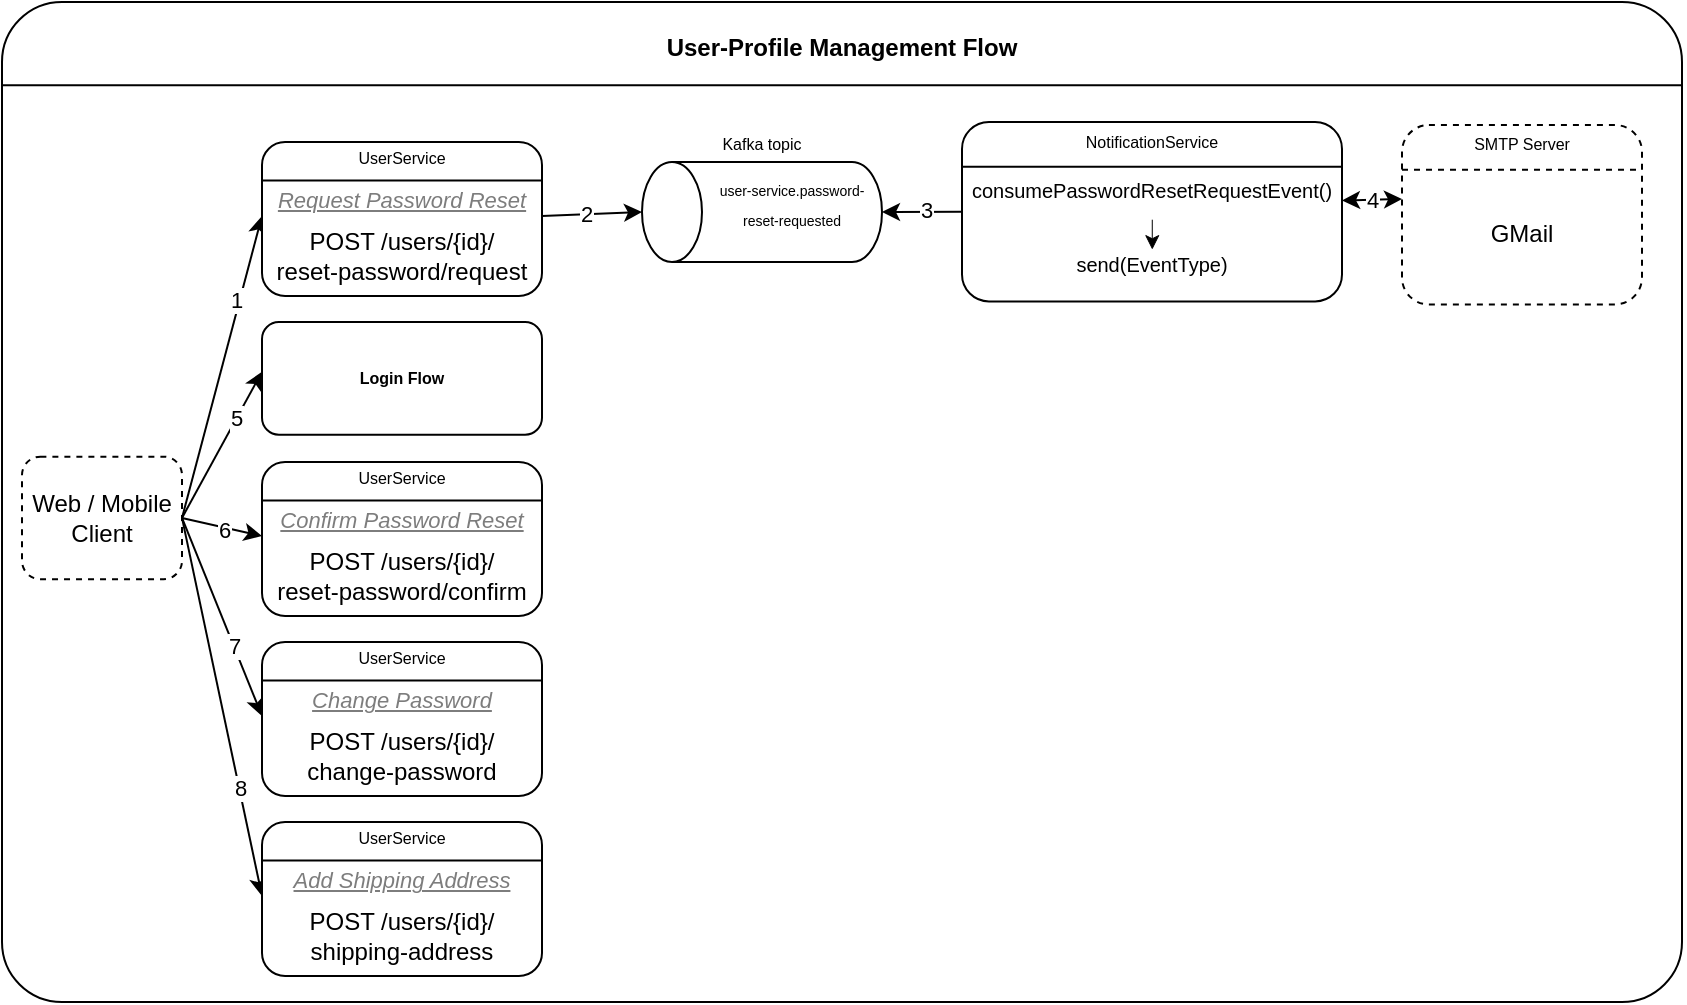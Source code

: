 <mxfile version="26.0.9">
  <diagram name="Page-1" id="WvCnCqAWnMIpbijHtHZL">
    <mxGraphModel dx="1304" dy="825" grid="1" gridSize="10" guides="1" tooltips="1" connect="1" arrows="1" fold="1" page="1" pageScale="1" pageWidth="900" pageHeight="550" math="0" shadow="0" adaptiveColors="none">
      <root>
        <mxCell id="0" />
        <mxCell id="1" parent="0" />
        <mxCell id="gqzV20gzdIuS-wF16u76-38" value="" style="group" vertex="1" connectable="0" parent="1">
          <mxGeometry x="40" y="20" width="840" height="500" as="geometry" />
        </mxCell>
        <mxCell id="aZz8Aj8nYfByZGTupD_b-3" value="" style="rounded=1;whiteSpace=wrap;html=1;container=0;arcSize=6;movable=1;resizable=1;rotatable=1;deletable=1;editable=1;locked=0;connectable=1;" parent="gqzV20gzdIuS-wF16u76-38" vertex="1">
          <mxGeometry width="840" height="500" as="geometry" />
        </mxCell>
        <mxCell id="aZz8Aj8nYfByZGTupD_b-5" value="&lt;b&gt;&lt;font style=&quot;font-size: 12px;&quot;&gt;User-Profile Management Flow&lt;/font&gt;&lt;/b&gt;" style="text;html=1;align=center;verticalAlign=middle;whiteSpace=wrap;rounded=0;fontSize=8;container=0;movable=1;resizable=1;rotatable=1;deletable=1;editable=1;locked=0;connectable=1;" parent="gqzV20gzdIuS-wF16u76-38" vertex="1">
          <mxGeometry width="840.0" height="46.733" as="geometry" />
        </mxCell>
        <mxCell id="aZz8Aj8nYfByZGTupD_b-4" value="" style="endArrow=none;html=1;rounded=0;exitX=0;exitY=0.25;exitDx=0;exitDy=0;entryX=1;entryY=0.25;entryDx=0;entryDy=0;movable=1;resizable=1;rotatable=1;deletable=1;editable=1;locked=0;connectable=1;" parent="gqzV20gzdIuS-wF16u76-38" edge="1">
          <mxGeometry width="50" height="50" relative="1" as="geometry">
            <mxPoint y="41.67" as="sourcePoint" />
            <mxPoint x="840.0" y="41.67" as="targetPoint" />
          </mxGeometry>
        </mxCell>
        <mxCell id="aZz8Aj8nYfByZGTupD_b-11" value="Web / Mobile Client" style="rounded=1;whiteSpace=wrap;html=1;dashed=1;container=0;movable=1;resizable=1;rotatable=1;deletable=1;editable=1;locked=0;connectable=1;" parent="1" vertex="1">
          <mxGeometry x="50" y="247.319" width="80" height="61.277" as="geometry" />
        </mxCell>
        <mxCell id="aZz8Aj8nYfByZGTupD_b-44" value="" style="endArrow=classic;startArrow=classic;html=1;rounded=0;exitX=1;exitY=0.75;exitDx=0;exitDy=0;entryX=0;entryY=0.25;entryDx=0;entryDy=0;movable=1;resizable=1;rotatable=1;deletable=1;editable=1;locked=0;connectable=1;" parent="1" source="aZz8Aj8nYfByZGTupD_b-28" target="aZz8Aj8nYfByZGTupD_b-35" edge="1">
          <mxGeometry width="50" height="50" relative="1" as="geometry">
            <mxPoint x="650" y="275.905" as="sourcePoint" />
            <mxPoint x="700" y="201.133" as="targetPoint" />
          </mxGeometry>
        </mxCell>
        <mxCell id="aZz8Aj8nYfByZGTupD_b-68" value="4" style="edgeLabel;html=1;align=center;verticalAlign=middle;resizable=1;points=[];container=0;movable=1;rotatable=1;deletable=1;editable=1;locked=0;connectable=1;" parent="aZz8Aj8nYfByZGTupD_b-44" vertex="1" connectable="0">
          <mxGeometry x="-0.03" relative="1" as="geometry">
            <mxPoint as="offset" />
          </mxGeometry>
        </mxCell>
        <mxCell id="aZz8Aj8nYfByZGTupD_b-32" value="" style="rounded=1;whiteSpace=wrap;html=1;dashed=1;container=0;movable=1;resizable=1;rotatable=1;deletable=1;editable=1;locked=0;connectable=1;" parent="1" vertex="1">
          <mxGeometry x="740" y="81.498" width="120" height="89.726" as="geometry" />
        </mxCell>
        <mxCell id="aZz8Aj8nYfByZGTupD_b-33" value="" style="endArrow=none;html=1;rounded=0;exitX=0;exitY=0.25;exitDx=0;exitDy=0;entryX=1;entryY=0.25;entryDx=0;entryDy=0;dashed=1;movable=1;resizable=1;rotatable=1;deletable=1;editable=1;locked=0;connectable=1;" parent="1" source="aZz8Aj8nYfByZGTupD_b-32" target="aZz8Aj8nYfByZGTupD_b-32" edge="1">
          <mxGeometry width="50" height="50" relative="1" as="geometry">
            <mxPoint x="750" y="111.077" as="sourcePoint" />
            <mxPoint x="800.24" y="51.589" as="targetPoint" />
          </mxGeometry>
        </mxCell>
        <mxCell id="aZz8Aj8nYfByZGTupD_b-34" value="SMTP Server" style="text;html=1;align=center;verticalAlign=middle;whiteSpace=wrap;rounded=0;fontSize=8;container=0;movable=1;resizable=1;rotatable=1;deletable=1;editable=1;locked=0;connectable=1;" parent="1" vertex="1">
          <mxGeometry x="740" y="81.498" width="120" height="19.441" as="geometry" />
        </mxCell>
        <mxCell id="aZz8Aj8nYfByZGTupD_b-35" value="GMail" style="text;html=1;align=center;verticalAlign=middle;whiteSpace=wrap;rounded=0;container=0;movable=1;resizable=1;rotatable=1;deletable=1;editable=1;locked=0;connectable=1;" parent="1" vertex="1">
          <mxGeometry x="740" y="100.938" width="120" height="70.286" as="geometry" />
        </mxCell>
        <mxCell id="aZz8Aj8nYfByZGTupD_b-25" value="" style="rounded=1;whiteSpace=wrap;html=1;container=0;movable=1;resizable=1;rotatable=1;deletable=1;editable=1;locked=0;connectable=1;" parent="1" vertex="1">
          <mxGeometry x="520" y="80.002" width="190" height="89.726" as="geometry" />
        </mxCell>
        <mxCell id="aZz8Aj8nYfByZGTupD_b-26" value="" style="endArrow=none;html=1;rounded=0;exitX=0;exitY=0.25;exitDx=0;exitDy=0;entryX=1;entryY=0.25;entryDx=0;entryDy=0;movable=1;resizable=1;rotatable=1;deletable=1;editable=1;locked=0;connectable=1;" parent="1" source="aZz8Aj8nYfByZGTupD_b-25" target="aZz8Aj8nYfByZGTupD_b-25" edge="1">
          <mxGeometry width="50" height="50" relative="1" as="geometry">
            <mxPoint x="535.833" y="109.582" as="sourcePoint" />
            <mxPoint x="615.38" y="50.093" as="targetPoint" />
          </mxGeometry>
        </mxCell>
        <mxCell id="aZz8Aj8nYfByZGTupD_b-27" value="NotificationService" style="text;html=1;align=center;verticalAlign=middle;whiteSpace=wrap;rounded=0;fontSize=8;container=0;movable=1;resizable=1;rotatable=1;deletable=1;editable=1;locked=0;connectable=1;" parent="1" vertex="1">
          <mxGeometry x="520" y="80.002" width="190" height="19.441" as="geometry" />
        </mxCell>
        <mxCell id="aZz8Aj8nYfByZGTupD_b-28" value="consumePasswordResetRequestEvent()" style="text;html=1;align=center;verticalAlign=middle;whiteSpace=wrap;rounded=0;container=0;fontSize=10;movable=1;resizable=1;rotatable=1;deletable=1;editable=1;locked=0;connectable=1;" parent="1" vertex="1">
          <mxGeometry x="520" y="102.434" width="190" height="22.432" as="geometry" />
        </mxCell>
        <mxCell id="aZz8Aj8nYfByZGTupD_b-29" style="edgeStyle=orthogonalEdgeStyle;orthogonalLoop=1;jettySize=auto;html=1;exitX=0.5;exitY=1;exitDx=0;exitDy=0;rounded=1;curved=0;strokeWidth=0.5;shadow=0;flowAnimation=0;movable=1;resizable=1;rotatable=1;deletable=1;editable=1;locked=0;connectable=1;" parent="1" edge="1">
          <mxGeometry relative="1" as="geometry">
            <mxPoint x="614.884" y="128.604" as="sourcePoint" />
            <mxPoint x="614.884" y="143.558" as="targetPoint" />
          </mxGeometry>
        </mxCell>
        <mxCell id="aZz8Aj8nYfByZGTupD_b-30" value="send(EventType)" style="text;html=1;align=center;verticalAlign=middle;whiteSpace=wrap;rounded=0;container=0;fontSize=10;movable=1;resizable=1;rotatable=1;deletable=1;editable=1;locked=0;connectable=1;" parent="1" vertex="1">
          <mxGeometry x="520" y="139.82" width="190" height="22.432" as="geometry" />
        </mxCell>
        <mxCell id="aZz8Aj8nYfByZGTupD_b-43" value="" style="endArrow=classic;html=1;rounded=0;exitX=0;exitY=0.5;exitDx=0;exitDy=0;entryX=0.5;entryY=1;entryDx=0;entryDy=0;entryPerimeter=0;movable=1;resizable=1;rotatable=1;deletable=1;editable=1;locked=0;connectable=1;" parent="1" source="aZz8Aj8nYfByZGTupD_b-25" target="aZz8Aj8nYfByZGTupD_b-8" edge="1">
          <mxGeometry width="50" height="50" relative="1" as="geometry">
            <mxPoint x="480" y="170" as="sourcePoint" />
            <mxPoint x="436" y="207" as="targetPoint" />
          </mxGeometry>
        </mxCell>
        <mxCell id="aZz8Aj8nYfByZGTupD_b-67" value="3" style="edgeLabel;html=1;align=center;verticalAlign=middle;resizable=1;points=[];container=0;movable=1;rotatable=1;deletable=1;editable=1;locked=0;connectable=1;" parent="aZz8Aj8nYfByZGTupD_b-43" vertex="1" connectable="0">
          <mxGeometry x="-0.079" y="-1" relative="1" as="geometry">
            <mxPoint as="offset" />
          </mxGeometry>
        </mxCell>
        <mxCell id="aZz8Aj8nYfByZGTupD_b-6" value="" style="endArrow=classic;html=1;rounded=0;exitX=1;exitY=1;exitDx=0;exitDy=0;entryX=0.5;entryY=0;entryDx=0;entryDy=0;entryPerimeter=0;movable=1;resizable=1;rotatable=1;deletable=1;editable=1;locked=0;connectable=1;" parent="1" source="gqzV20gzdIuS-wF16u76-6" target="aZz8Aj8nYfByZGTupD_b-8" edge="1">
          <mxGeometry width="50" height="50" relative="1" as="geometry">
            <mxPoint x="330" y="143" as="sourcePoint" />
            <mxPoint x="410" y="135.5" as="targetPoint" />
          </mxGeometry>
        </mxCell>
        <mxCell id="aZz8Aj8nYfByZGTupD_b-66" value="2" style="edgeLabel;html=1;align=center;verticalAlign=middle;resizable=1;points=[];container=0;movable=1;rotatable=1;deletable=1;editable=1;locked=0;connectable=1;" parent="aZz8Aj8nYfByZGTupD_b-6" vertex="1" connectable="0">
          <mxGeometry x="-0.146" relative="1" as="geometry">
            <mxPoint as="offset" />
          </mxGeometry>
        </mxCell>
        <mxCell id="aZz8Aj8nYfByZGTupD_b-8" value="" style="shape=cylinder3;whiteSpace=wrap;html=1;boundedLbl=1;backgroundOutline=1;size=15;direction=north;container=0;movable=1;resizable=1;rotatable=1;deletable=1;editable=1;locked=0;connectable=1;" parent="1" vertex="1">
          <mxGeometry x="360" y="100" width="120" height="50" as="geometry" />
        </mxCell>
        <mxCell id="aZz8Aj8nYfByZGTupD_b-9" value="&lt;font style=&quot;font-size: 8px;&quot;&gt;Kafka topic&lt;/font&gt;" style="text;html=1;align=center;verticalAlign=middle;whiteSpace=wrap;rounded=0;container=0;movable=1;resizable=1;rotatable=1;deletable=1;editable=1;locked=0;connectable=1;" parent="1" vertex="1">
          <mxGeometry x="360" y="80" width="120" height="20" as="geometry" />
        </mxCell>
        <mxCell id="aZz8Aj8nYfByZGTupD_b-10" value="&lt;font style=&quot;font-size: 7px;&quot;&gt;user-service.password-reset-requested&lt;/font&gt;" style="text;html=1;align=center;verticalAlign=middle;whiteSpace=wrap;rounded=0;container=0;movable=1;resizable=1;rotatable=1;deletable=1;editable=1;locked=0;connectable=1;" parent="1" vertex="1">
          <mxGeometry x="390" y="115" width="90" height="10" as="geometry" />
        </mxCell>
        <mxCell id="gqzV20gzdIuS-wF16u76-27" value="" style="endArrow=classic;html=1;rounded=0;exitX=1;exitY=0.5;exitDx=0;exitDy=0;entryX=0;entryY=0;entryDx=0;entryDy=0;movable=1;resizable=1;rotatable=1;deletable=1;editable=1;locked=0;connectable=1;" edge="1" parent="1" source="aZz8Aj8nYfByZGTupD_b-11" target="gqzV20gzdIuS-wF16u76-5">
          <mxGeometry width="50" height="50" relative="1" as="geometry">
            <mxPoint x="100" y="220" as="sourcePoint" />
            <mxPoint x="150" y="170" as="targetPoint" />
          </mxGeometry>
        </mxCell>
        <mxCell id="gqzV20gzdIuS-wF16u76-32" value="1" style="edgeLabel;html=1;align=center;verticalAlign=middle;resizable=1;points=[];movable=1;rotatable=1;deletable=1;editable=1;locked=0;connectable=1;container=0;" vertex="1" connectable="0" parent="gqzV20gzdIuS-wF16u76-27">
          <mxGeometry x="0.433" y="2" relative="1" as="geometry">
            <mxPoint as="offset" />
          </mxGeometry>
        </mxCell>
        <mxCell id="gqzV20gzdIuS-wF16u76-28" value="" style="endArrow=classic;html=1;rounded=0;exitX=1;exitY=0.5;exitDx=0;exitDy=0;entryX=0;entryY=0.25;entryDx=0;entryDy=0;movable=1;resizable=1;rotatable=1;deletable=1;editable=1;locked=0;connectable=1;" edge="1" parent="1" source="aZz8Aj8nYfByZGTupD_b-11" target="aZz8Aj8nYfByZGTupD_b-73">
          <mxGeometry width="50" height="50" relative="1" as="geometry">
            <mxPoint x="100" y="410" as="sourcePoint" />
            <mxPoint x="150" y="360" as="targetPoint" />
          </mxGeometry>
        </mxCell>
        <mxCell id="gqzV20gzdIuS-wF16u76-33" value="5" style="edgeLabel;html=1;align=center;verticalAlign=middle;resizable=1;points=[];movable=1;rotatable=1;deletable=1;editable=1;locked=0;connectable=1;container=0;" vertex="1" connectable="0" parent="gqzV20gzdIuS-wF16u76-28">
          <mxGeometry x="0.37" y="1" relative="1" as="geometry">
            <mxPoint as="offset" />
          </mxGeometry>
        </mxCell>
        <mxCell id="gqzV20gzdIuS-wF16u76-29" value="" style="endArrow=classic;html=1;rounded=0;exitX=1;exitY=0.5;exitDx=0;exitDy=0;entryX=0;entryY=0;entryDx=0;entryDy=0;movable=1;resizable=1;rotatable=1;deletable=1;editable=1;locked=0;connectable=1;" edge="1" parent="1" source="aZz8Aj8nYfByZGTupD_b-11" target="gqzV20gzdIuS-wF16u76-12">
          <mxGeometry width="50" height="50" relative="1" as="geometry">
            <mxPoint x="100" y="420" as="sourcePoint" />
            <mxPoint x="150" y="370" as="targetPoint" />
          </mxGeometry>
        </mxCell>
        <mxCell id="gqzV20gzdIuS-wF16u76-34" value="6" style="edgeLabel;html=1;align=center;verticalAlign=middle;resizable=1;points=[];movable=1;rotatable=1;deletable=1;editable=1;locked=0;connectable=1;container=0;" vertex="1" connectable="0" parent="gqzV20gzdIuS-wF16u76-29">
          <mxGeometry x="0.04" y="-1" relative="1" as="geometry">
            <mxPoint as="offset" />
          </mxGeometry>
        </mxCell>
        <mxCell id="gqzV20gzdIuS-wF16u76-30" value="" style="endArrow=classic;html=1;rounded=0;exitX=1;exitY=0.5;exitDx=0;exitDy=0;entryX=0;entryY=0;entryDx=0;entryDy=0;movable=1;resizable=1;rotatable=1;deletable=1;editable=1;locked=0;connectable=1;" edge="1" parent="1" source="aZz8Aj8nYfByZGTupD_b-11" target="gqzV20gzdIuS-wF16u76-18">
          <mxGeometry width="50" height="50" relative="1" as="geometry">
            <mxPoint x="110" y="400" as="sourcePoint" />
            <mxPoint x="160" y="350" as="targetPoint" />
          </mxGeometry>
        </mxCell>
        <mxCell id="gqzV20gzdIuS-wF16u76-35" value="7" style="edgeLabel;html=1;align=center;verticalAlign=middle;resizable=1;points=[];movable=1;rotatable=1;deletable=1;editable=1;locked=0;connectable=1;container=0;" vertex="1" connectable="0" parent="gqzV20gzdIuS-wF16u76-30">
          <mxGeometry x="0.282" relative="1" as="geometry">
            <mxPoint as="offset" />
          </mxGeometry>
        </mxCell>
        <mxCell id="gqzV20gzdIuS-wF16u76-31" value="" style="endArrow=classic;html=1;rounded=0;exitX=1;exitY=0.5;exitDx=0;exitDy=0;entryX=0;entryY=1;entryDx=0;entryDy=0;movable=1;resizable=1;rotatable=1;deletable=1;editable=1;locked=0;connectable=1;" edge="1" parent="1" source="aZz8Aj8nYfByZGTupD_b-11" target="gqzV20gzdIuS-wF16u76-25">
          <mxGeometry width="50" height="50" relative="1" as="geometry">
            <mxPoint x="80" y="430" as="sourcePoint" />
            <mxPoint x="130" y="380" as="targetPoint" />
          </mxGeometry>
        </mxCell>
        <mxCell id="gqzV20gzdIuS-wF16u76-36" value="8" style="edgeLabel;html=1;align=center;verticalAlign=middle;resizable=1;points=[];movable=1;rotatable=1;deletable=1;editable=1;locked=0;connectable=1;container=0;" vertex="1" connectable="0" parent="gqzV20gzdIuS-wF16u76-31">
          <mxGeometry x="0.422" relative="1" as="geometry">
            <mxPoint as="offset" />
          </mxGeometry>
        </mxCell>
        <mxCell id="gqzV20gzdIuS-wF16u76-9" value="" style="rounded=1;whiteSpace=wrap;html=1;container=0;movable=1;resizable=1;rotatable=1;deletable=1;editable=1;locked=0;connectable=1;" vertex="1" parent="1">
          <mxGeometry x="170" y="250" width="140" height="77" as="geometry" />
        </mxCell>
        <mxCell id="gqzV20gzdIuS-wF16u76-10" value="" style="endArrow=none;html=1;rounded=0;exitX=0;exitY=0.25;exitDx=0;exitDy=0;entryX=1;entryY=0.25;entryDx=0;entryDy=0;movable=1;resizable=1;rotatable=1;deletable=1;editable=1;locked=0;connectable=1;" edge="1" parent="1" source="gqzV20gzdIuS-wF16u76-9" target="gqzV20gzdIuS-wF16u76-9">
          <mxGeometry width="50" height="50" relative="1" as="geometry">
            <mxPoint x="180.0" y="269.78" as="sourcePoint" />
            <mxPoint x="230.24" y="230" as="targetPoint" />
          </mxGeometry>
        </mxCell>
        <mxCell id="gqzV20gzdIuS-wF16u76-11" value="UserService" style="text;html=1;align=center;verticalAlign=middle;whiteSpace=wrap;rounded=0;fontSize=8;container=0;movable=1;resizable=1;rotatable=1;deletable=1;editable=1;locked=0;connectable=1;" vertex="1" parent="1">
          <mxGeometry x="170" y="251" width="140" height="13" as="geometry" />
        </mxCell>
        <mxCell id="gqzV20gzdIuS-wF16u76-12" value="POST /users/{id}/&lt;div&gt;reset-password/confirm&lt;/div&gt;" style="text;html=1;align=center;verticalAlign=middle;whiteSpace=wrap;rounded=0;container=0;movable=1;resizable=1;rotatable=1;deletable=1;editable=1;locked=0;connectable=1;" vertex="1" parent="1">
          <mxGeometry x="170" y="287" width="140" height="39" as="geometry" />
        </mxCell>
        <mxCell id="gqzV20gzdIuS-wF16u76-13" value="&lt;i&gt;&lt;u&gt;&lt;font style=&quot;font-size: 11px;&quot;&gt;Confirm Password Reset&lt;/font&gt;&lt;/u&gt;&lt;/i&gt;" style="text;html=1;align=center;verticalAlign=middle;whiteSpace=wrap;rounded=0;fillColor=none;gradientColor=none;dashed=1;fontColor=#7D7D7D;container=0;movable=1;resizable=1;rotatable=1;deletable=1;editable=1;locked=0;connectable=1;" vertex="1" parent="1">
          <mxGeometry x="170" y="270" width="140" height="17" as="geometry" />
        </mxCell>
        <mxCell id="gqzV20gzdIuS-wF16u76-15" value="" style="rounded=1;whiteSpace=wrap;html=1;container=0;movable=1;resizable=1;rotatable=1;deletable=1;editable=1;locked=0;connectable=1;" vertex="1" parent="1">
          <mxGeometry x="170" y="340" width="140" height="77" as="geometry" />
        </mxCell>
        <mxCell id="gqzV20gzdIuS-wF16u76-16" value="" style="endArrow=none;html=1;rounded=0;exitX=0;exitY=0.25;exitDx=0;exitDy=0;entryX=1;entryY=0.25;entryDx=0;entryDy=0;movable=1;resizable=1;rotatable=1;deletable=1;editable=1;locked=0;connectable=1;" edge="1" parent="1" source="gqzV20gzdIuS-wF16u76-15" target="gqzV20gzdIuS-wF16u76-15">
          <mxGeometry width="50" height="50" relative="1" as="geometry">
            <mxPoint x="180.0" y="359.78" as="sourcePoint" />
            <mxPoint x="230.24" y="320" as="targetPoint" />
          </mxGeometry>
        </mxCell>
        <mxCell id="gqzV20gzdIuS-wF16u76-17" value="UserService" style="text;html=1;align=center;verticalAlign=middle;whiteSpace=wrap;rounded=0;fontSize=8;container=0;movable=1;resizable=1;rotatable=1;deletable=1;editable=1;locked=0;connectable=1;" vertex="1" parent="1">
          <mxGeometry x="170" y="341" width="140" height="13" as="geometry" />
        </mxCell>
        <mxCell id="gqzV20gzdIuS-wF16u76-18" value="POST /users/{id}/&lt;div&gt;change-password&lt;/div&gt;" style="text;html=1;align=center;verticalAlign=middle;whiteSpace=wrap;rounded=0;container=0;movable=1;resizable=1;rotatable=1;deletable=1;editable=1;locked=0;connectable=1;" vertex="1" parent="1">
          <mxGeometry x="170" y="377" width="140" height="39" as="geometry" />
        </mxCell>
        <mxCell id="gqzV20gzdIuS-wF16u76-19" value="&lt;i&gt;&lt;u&gt;&lt;font style=&quot;font-size: 11px;&quot;&gt;Change Password&lt;/font&gt;&lt;/u&gt;&lt;/i&gt;" style="text;html=1;align=center;verticalAlign=middle;whiteSpace=wrap;rounded=0;fillColor=none;gradientColor=none;dashed=1;fontColor=#7D7D7D;container=0;movable=1;resizable=1;rotatable=1;deletable=1;editable=1;locked=0;connectable=1;" vertex="1" parent="1">
          <mxGeometry x="170" y="360" width="140" height="17" as="geometry" />
        </mxCell>
        <mxCell id="gqzV20gzdIuS-wF16u76-21" value="" style="rounded=1;whiteSpace=wrap;html=1;container=0;movable=1;resizable=1;rotatable=1;deletable=1;editable=1;locked=0;connectable=1;" vertex="1" parent="1">
          <mxGeometry x="170" y="430" width="140" height="77" as="geometry" />
        </mxCell>
        <mxCell id="gqzV20gzdIuS-wF16u76-22" value="" style="endArrow=none;html=1;rounded=0;exitX=0;exitY=0.25;exitDx=0;exitDy=0;entryX=1;entryY=0.25;entryDx=0;entryDy=0;movable=1;resizable=1;rotatable=1;deletable=1;editable=1;locked=0;connectable=1;" edge="1" parent="1" source="gqzV20gzdIuS-wF16u76-21" target="gqzV20gzdIuS-wF16u76-21">
          <mxGeometry width="50" height="50" relative="1" as="geometry">
            <mxPoint x="180.0" y="449.78" as="sourcePoint" />
            <mxPoint x="230.24" y="410" as="targetPoint" />
          </mxGeometry>
        </mxCell>
        <mxCell id="gqzV20gzdIuS-wF16u76-23" value="UserService" style="text;html=1;align=center;verticalAlign=middle;whiteSpace=wrap;rounded=0;fontSize=8;container=0;movable=1;resizable=1;rotatable=1;deletable=1;editable=1;locked=0;connectable=1;" vertex="1" parent="1">
          <mxGeometry x="170" y="431" width="140" height="13" as="geometry" />
        </mxCell>
        <mxCell id="gqzV20gzdIuS-wF16u76-24" value="POST /users/{id}/&lt;div&gt;shipping-address&lt;/div&gt;" style="text;html=1;align=center;verticalAlign=middle;whiteSpace=wrap;rounded=0;container=0;movable=1;resizable=1;rotatable=1;deletable=1;editable=1;locked=0;connectable=1;" vertex="1" parent="1">
          <mxGeometry x="170" y="467" width="140" height="39" as="geometry" />
        </mxCell>
        <mxCell id="gqzV20gzdIuS-wF16u76-25" value="&lt;i&gt;&lt;u&gt;&lt;font style=&quot;font-size: 11px;&quot;&gt;Add Shipping Address&lt;/font&gt;&lt;/u&gt;&lt;/i&gt;" style="text;html=1;align=center;verticalAlign=middle;whiteSpace=wrap;rounded=0;fillColor=none;gradientColor=none;dashed=1;fontColor=#7D7D7D;container=0;movable=1;resizable=1;rotatable=1;deletable=1;editable=1;locked=0;connectable=1;" vertex="1" parent="1">
          <mxGeometry x="170" y="450" width="140" height="17" as="geometry" />
        </mxCell>
        <mxCell id="gqzV20gzdIuS-wF16u76-2" value="" style="rounded=1;whiteSpace=wrap;html=1;container=0;movable=1;resizable=1;rotatable=1;deletable=1;editable=1;locked=0;connectable=1;" vertex="1" parent="1">
          <mxGeometry x="170" y="90" width="140" height="77" as="geometry" />
        </mxCell>
        <mxCell id="gqzV20gzdIuS-wF16u76-3" value="" style="endArrow=none;html=1;rounded=0;exitX=0;exitY=0.25;exitDx=0;exitDy=0;entryX=1;entryY=0.25;entryDx=0;entryDy=0;movable=1;resizable=1;rotatable=1;deletable=1;editable=1;locked=0;connectable=1;" edge="1" parent="1" source="gqzV20gzdIuS-wF16u76-2" target="gqzV20gzdIuS-wF16u76-2">
          <mxGeometry width="50" height="50" relative="1" as="geometry">
            <mxPoint x="180.0" y="109.78" as="sourcePoint" />
            <mxPoint x="230.24" y="70" as="targetPoint" />
          </mxGeometry>
        </mxCell>
        <mxCell id="gqzV20gzdIuS-wF16u76-4" value="UserService" style="text;html=1;align=center;verticalAlign=middle;whiteSpace=wrap;rounded=0;fontSize=8;container=0;movable=1;resizable=1;rotatable=1;deletable=1;editable=1;locked=0;connectable=1;" vertex="1" parent="1">
          <mxGeometry x="170" y="91" width="140" height="13" as="geometry" />
        </mxCell>
        <mxCell id="gqzV20gzdIuS-wF16u76-5" value="POST /users/{id}/&lt;div&gt;reset-password/request&lt;/div&gt;" style="text;html=1;align=center;verticalAlign=middle;whiteSpace=wrap;rounded=0;container=0;movable=1;resizable=1;rotatable=1;deletable=1;editable=1;locked=0;connectable=1;" vertex="1" parent="1">
          <mxGeometry x="170" y="127" width="140" height="39" as="geometry" />
        </mxCell>
        <mxCell id="gqzV20gzdIuS-wF16u76-6" value="&lt;i&gt;&lt;u&gt;&lt;font style=&quot;font-size: 11px;&quot;&gt;Request Password Reset&lt;/font&gt;&lt;/u&gt;&lt;/i&gt;" style="text;html=1;align=center;verticalAlign=middle;whiteSpace=wrap;rounded=0;fillColor=none;gradientColor=none;dashed=1;fontColor=#7D7D7D;container=0;movable=1;resizable=1;rotatable=1;deletable=1;editable=1;locked=0;connectable=1;" vertex="1" parent="1">
          <mxGeometry x="170" y="110" width="140" height="17" as="geometry" />
        </mxCell>
        <mxCell id="aZz8Aj8nYfByZGTupD_b-71" value="" style="rounded=1;whiteSpace=wrap;html=1;container=0;movable=1;resizable=1;rotatable=1;deletable=1;editable=1;locked=0;connectable=1;" parent="1" vertex="1">
          <mxGeometry x="170" y="180" width="140" height="56.35" as="geometry" />
        </mxCell>
        <mxCell id="aZz8Aj8nYfByZGTupD_b-73" value="&lt;b&gt;Login Flow&lt;/b&gt;" style="text;html=1;align=center;verticalAlign=middle;whiteSpace=wrap;rounded=0;fontSize=8;container=0;movable=1;resizable=1;rotatable=1;deletable=1;editable=1;locked=0;connectable=1;" parent="1" vertex="1">
          <mxGeometry x="170" y="201.54" width="140" height="13.28" as="geometry" />
        </mxCell>
      </root>
    </mxGraphModel>
  </diagram>
</mxfile>
